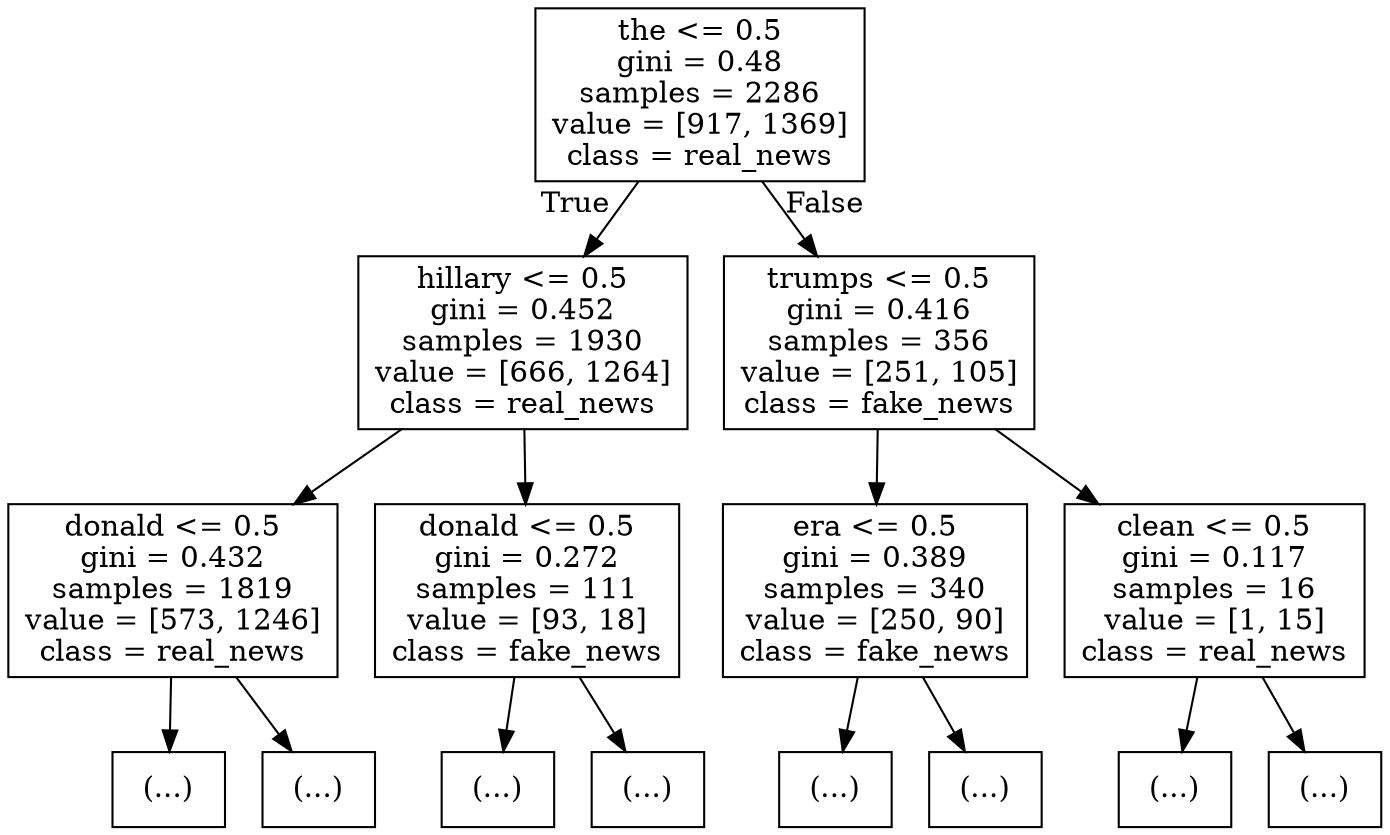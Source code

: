 digraph Tree {
node [shape=box] ;
0 [label="the <= 0.5\ngini = 0.48\nsamples = 2286\nvalue = [917, 1369]\nclass = real_news"] ;
1 [label="hillary <= 0.5\ngini = 0.452\nsamples = 1930\nvalue = [666, 1264]\nclass = real_news"] ;
0 -> 1 [labeldistance=2.5, labelangle=45, headlabel="True"] ;
2 [label="donald <= 0.5\ngini = 0.432\nsamples = 1819\nvalue = [573, 1246]\nclass = real_news"] ;
1 -> 2 ;
3 [label="(...)"] ;
2 -> 3 ;
6 [label="(...)"] ;
2 -> 6 ;
9 [label="donald <= 0.5\ngini = 0.272\nsamples = 111\nvalue = [93, 18]\nclass = fake_news"] ;
1 -> 9 ;
10 [label="(...)"] ;
9 -> 10 ;
13 [label="(...)"] ;
9 -> 13 ;
16 [label="trumps <= 0.5\ngini = 0.416\nsamples = 356\nvalue = [251, 105]\nclass = fake_news"] ;
0 -> 16 [labeldistance=2.5, labelangle=-45, headlabel="False"] ;
17 [label="era <= 0.5\ngini = 0.389\nsamples = 340\nvalue = [250, 90]\nclass = fake_news"] ;
16 -> 17 ;
18 [label="(...)"] ;
17 -> 18 ;
21 [label="(...)"] ;
17 -> 21 ;
22 [label="clean <= 0.5\ngini = 0.117\nsamples = 16\nvalue = [1, 15]\nclass = real_news"] ;
16 -> 22 ;
23 [label="(...)"] ;
22 -> 23 ;
24 [label="(...)"] ;
22 -> 24 ;
}